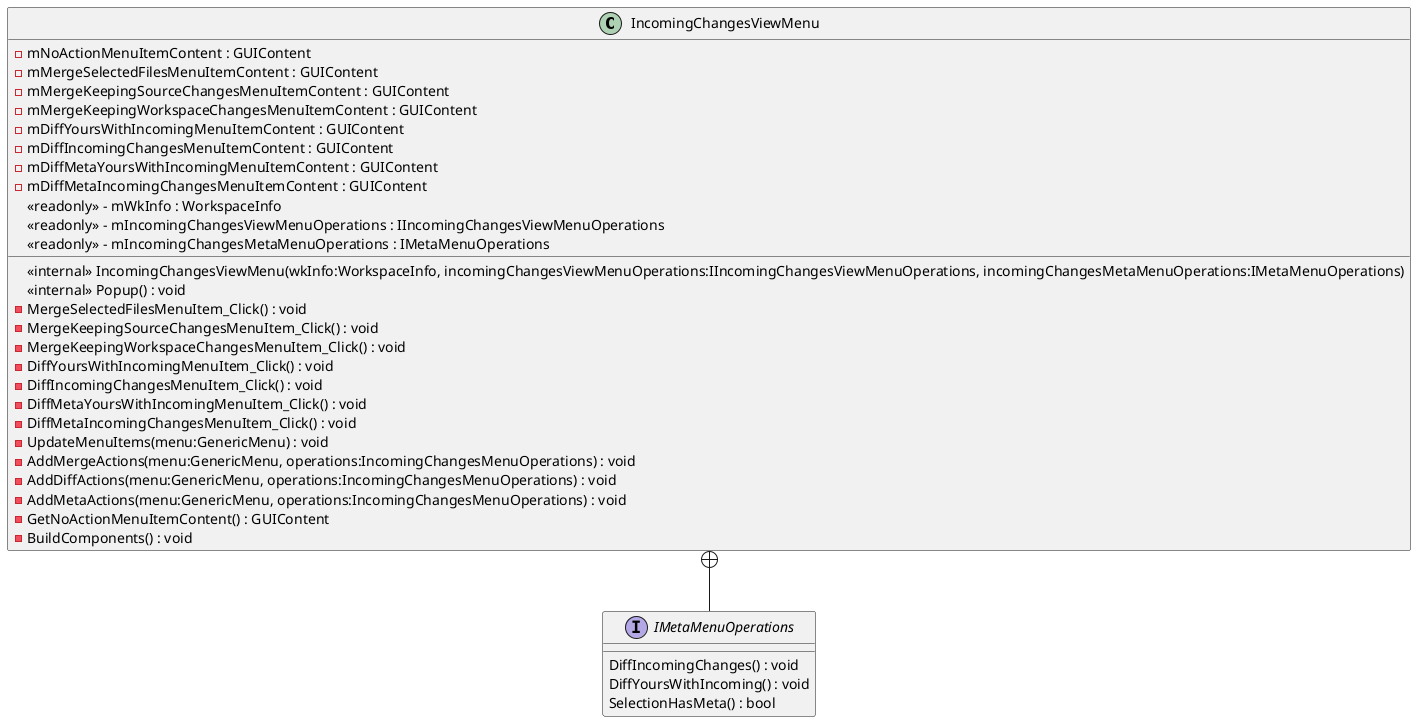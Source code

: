 @startuml
class IncomingChangesViewMenu {
    <<internal>> IncomingChangesViewMenu(wkInfo:WorkspaceInfo, incomingChangesViewMenuOperations:IIncomingChangesViewMenuOperations, incomingChangesMetaMenuOperations:IMetaMenuOperations)
    <<internal>> Popup() : void
    - MergeSelectedFilesMenuItem_Click() : void
    - MergeKeepingSourceChangesMenuItem_Click() : void
    - MergeKeepingWorkspaceChangesMenuItem_Click() : void
    - DiffYoursWithIncomingMenuItem_Click() : void
    - DiffIncomingChangesMenuItem_Click() : void
    - DiffMetaYoursWithIncomingMenuItem_Click() : void
    - DiffMetaIncomingChangesMenuItem_Click() : void
    - UpdateMenuItems(menu:GenericMenu) : void
    - AddMergeActions(menu:GenericMenu, operations:IncomingChangesMenuOperations) : void
    - AddDiffActions(menu:GenericMenu, operations:IncomingChangesMenuOperations) : void
    - AddMetaActions(menu:GenericMenu, operations:IncomingChangesMenuOperations) : void
    - GetNoActionMenuItemContent() : GUIContent
    - BuildComponents() : void
    - mNoActionMenuItemContent : GUIContent
    - mMergeSelectedFilesMenuItemContent : GUIContent
    - mMergeKeepingSourceChangesMenuItemContent : GUIContent
    - mMergeKeepingWorkspaceChangesMenuItemContent : GUIContent
    - mDiffYoursWithIncomingMenuItemContent : GUIContent
    - mDiffIncomingChangesMenuItemContent : GUIContent
    - mDiffMetaYoursWithIncomingMenuItemContent : GUIContent
    - mDiffMetaIncomingChangesMenuItemContent : GUIContent
    <<readonly>> - mWkInfo : WorkspaceInfo
    <<readonly>> - mIncomingChangesViewMenuOperations : IIncomingChangesViewMenuOperations
    <<readonly>> - mIncomingChangesMetaMenuOperations : IMetaMenuOperations
}
interface IMetaMenuOperations {
    DiffIncomingChanges() : void
    DiffYoursWithIncoming() : void
    SelectionHasMeta() : bool
}
IncomingChangesViewMenu +-- IMetaMenuOperations
@enduml

